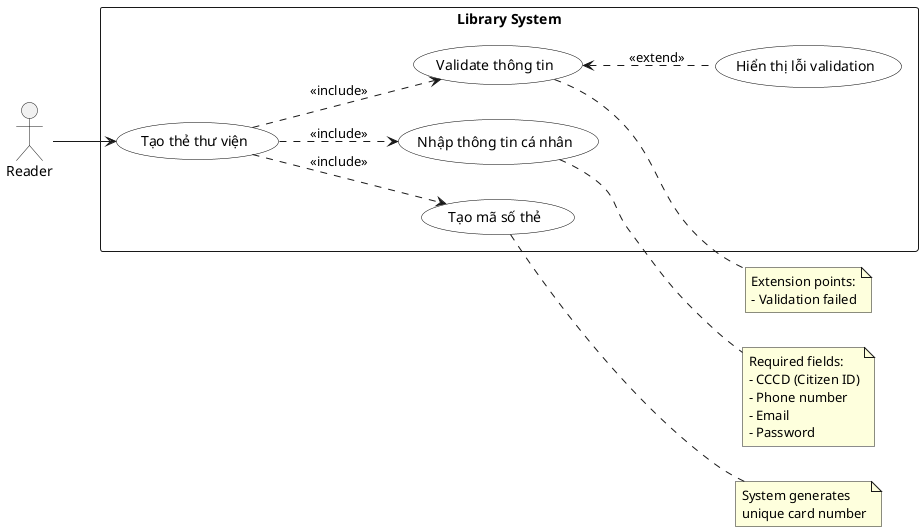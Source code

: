 @startuml
left to right direction
skinparam usecase {
  BackgroundColor white
  BorderColor black
}

actor "Reader" as reader

rectangle "Library System" {
  usecase "Tạo thẻ thư viện" as UC1
  
  ' Sub use cases cho Tạo thẻ thư viện
  usecase "Nhập thông tin cá nhân" as UC1_1
  usecase "Validate thông tin" as UC1_2
  usecase "Tạo mã số thẻ" as UC1_3
  usecase "Hiển thị lỗi validation" as UC1_4
}

' Basic associations with main use cases
reader --> UC1

' Include relationships cho Card Register
UC1 ..> UC1_1 : <<include>>
UC1 ..> UC1_2 : <<include>>
UC1 ..> UC1_3 : <<include>>

' Extend relationship cho Card Register
UC1_2 <.. UC1_4 : <<extend>>

note "Extension points:\n- Validation failed" as N1
UC1_2 .. N1

note right of UC1_1
  Required fields:
  - CCCD (Citizen ID)
  - Phone number
  - Email
  - Password
end note

note right of UC1_3
  System generates
  unique card number
end note

@enduml